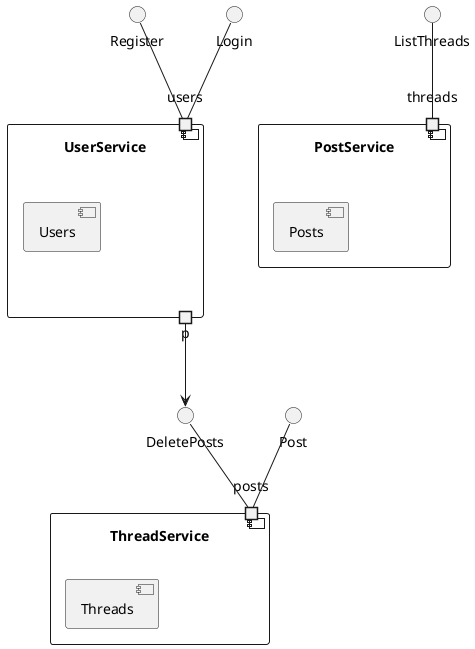 @startuml


component UserService {
  component Users
  portin users
  portout p
}

component PostService {
  component Posts
  portin threads
}

component ThreadService {
  component Threads
  portin posts
}

Register -down- users
Login -down- users
Post -down- posts
DeletePosts -down- posts
ListThreads -down- threads

p -down-> DeletePosts


@enduml